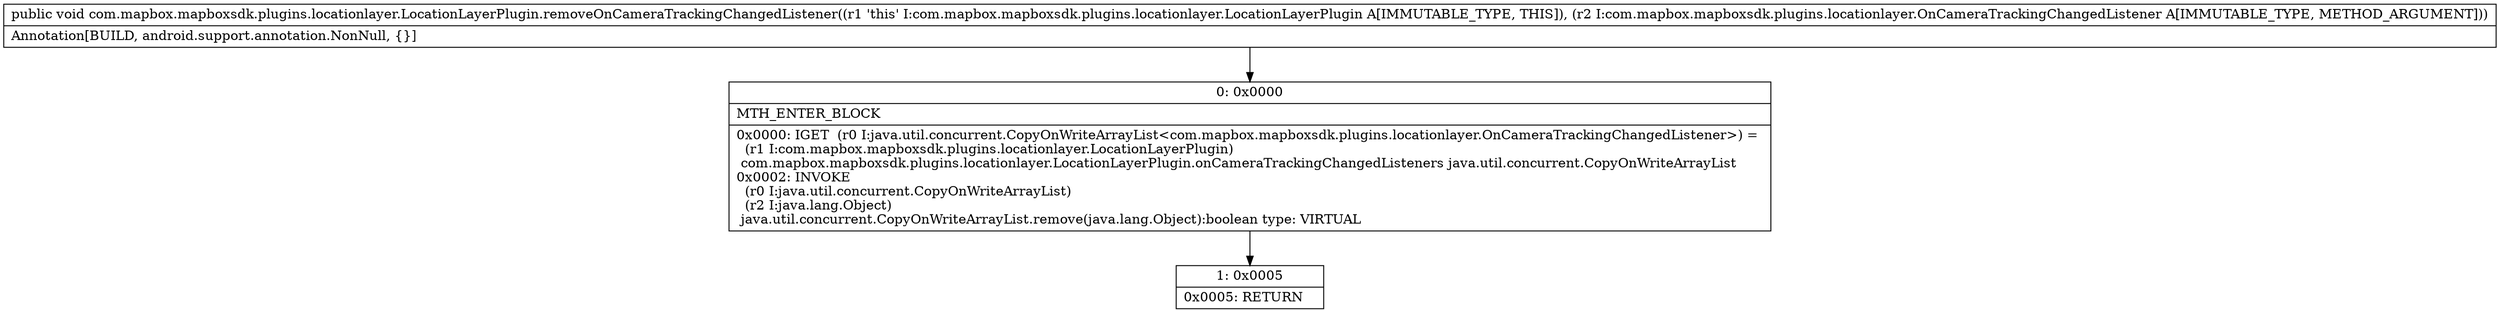 digraph "CFG forcom.mapbox.mapboxsdk.plugins.locationlayer.LocationLayerPlugin.removeOnCameraTrackingChangedListener(Lcom\/mapbox\/mapboxsdk\/plugins\/locationlayer\/OnCameraTrackingChangedListener;)V" {
Node_0 [shape=record,label="{0\:\ 0x0000|MTH_ENTER_BLOCK\l|0x0000: IGET  (r0 I:java.util.concurrent.CopyOnWriteArrayList\<com.mapbox.mapboxsdk.plugins.locationlayer.OnCameraTrackingChangedListener\>) = \l  (r1 I:com.mapbox.mapboxsdk.plugins.locationlayer.LocationLayerPlugin)\l com.mapbox.mapboxsdk.plugins.locationlayer.LocationLayerPlugin.onCameraTrackingChangedListeners java.util.concurrent.CopyOnWriteArrayList \l0x0002: INVOKE  \l  (r0 I:java.util.concurrent.CopyOnWriteArrayList)\l  (r2 I:java.lang.Object)\l java.util.concurrent.CopyOnWriteArrayList.remove(java.lang.Object):boolean type: VIRTUAL \l}"];
Node_1 [shape=record,label="{1\:\ 0x0005|0x0005: RETURN   \l}"];
MethodNode[shape=record,label="{public void com.mapbox.mapboxsdk.plugins.locationlayer.LocationLayerPlugin.removeOnCameraTrackingChangedListener((r1 'this' I:com.mapbox.mapboxsdk.plugins.locationlayer.LocationLayerPlugin A[IMMUTABLE_TYPE, THIS]), (r2 I:com.mapbox.mapboxsdk.plugins.locationlayer.OnCameraTrackingChangedListener A[IMMUTABLE_TYPE, METHOD_ARGUMENT]))  | Annotation[BUILD, android.support.annotation.NonNull, \{\}]\l}"];
MethodNode -> Node_0;
Node_0 -> Node_1;
}

